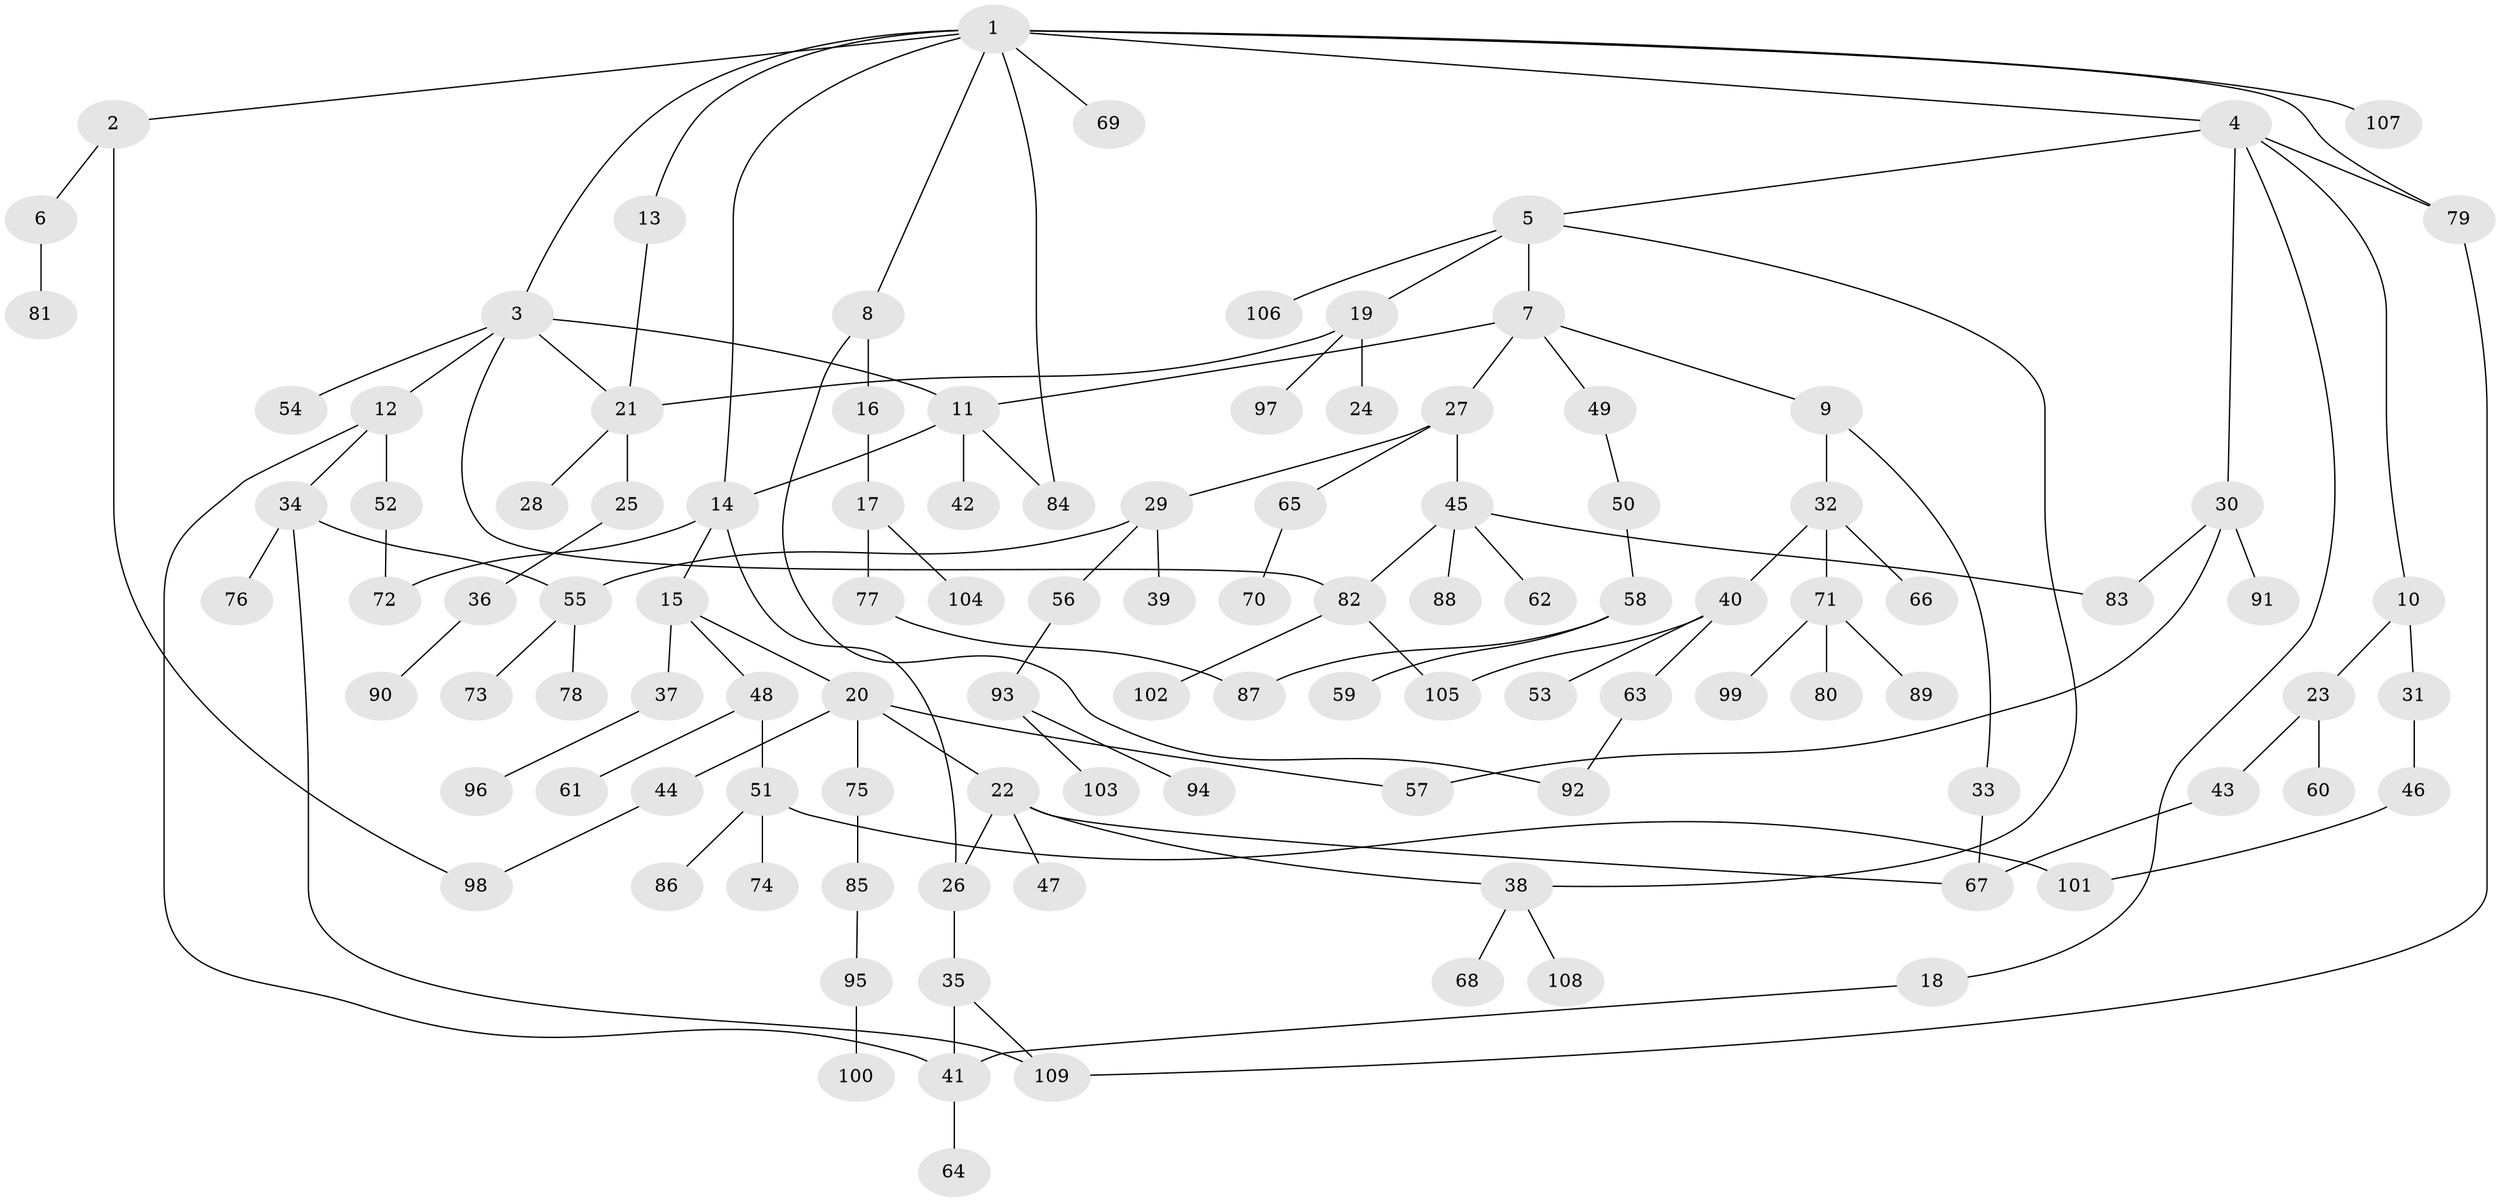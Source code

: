 // Generated by graph-tools (version 1.1) at 2025/10/02/27/25 16:10:54]
// undirected, 109 vertices, 132 edges
graph export_dot {
graph [start="1"]
  node [color=gray90,style=filled];
  1;
  2;
  3;
  4;
  5;
  6;
  7;
  8;
  9;
  10;
  11;
  12;
  13;
  14;
  15;
  16;
  17;
  18;
  19;
  20;
  21;
  22;
  23;
  24;
  25;
  26;
  27;
  28;
  29;
  30;
  31;
  32;
  33;
  34;
  35;
  36;
  37;
  38;
  39;
  40;
  41;
  42;
  43;
  44;
  45;
  46;
  47;
  48;
  49;
  50;
  51;
  52;
  53;
  54;
  55;
  56;
  57;
  58;
  59;
  60;
  61;
  62;
  63;
  64;
  65;
  66;
  67;
  68;
  69;
  70;
  71;
  72;
  73;
  74;
  75;
  76;
  77;
  78;
  79;
  80;
  81;
  82;
  83;
  84;
  85;
  86;
  87;
  88;
  89;
  90;
  91;
  92;
  93;
  94;
  95;
  96;
  97;
  98;
  99;
  100;
  101;
  102;
  103;
  104;
  105;
  106;
  107;
  108;
  109;
  1 -- 2;
  1 -- 3;
  1 -- 4;
  1 -- 8;
  1 -- 13;
  1 -- 69;
  1 -- 84;
  1 -- 107;
  1 -- 79;
  1 -- 14;
  2 -- 6;
  2 -- 98;
  3 -- 12;
  3 -- 54;
  3 -- 82;
  3 -- 11;
  3 -- 21;
  4 -- 5;
  4 -- 10;
  4 -- 18;
  4 -- 30;
  4 -- 79;
  5 -- 7;
  5 -- 19;
  5 -- 106;
  5 -- 38;
  6 -- 81;
  7 -- 9;
  7 -- 11;
  7 -- 27;
  7 -- 49;
  8 -- 16;
  8 -- 92;
  9 -- 32;
  9 -- 33;
  10 -- 23;
  10 -- 31;
  11 -- 14;
  11 -- 42;
  11 -- 84;
  12 -- 34;
  12 -- 52;
  12 -- 41;
  13 -- 21;
  14 -- 15;
  14 -- 72;
  14 -- 26;
  15 -- 20;
  15 -- 37;
  15 -- 48;
  16 -- 17;
  17 -- 77;
  17 -- 104;
  18 -- 41;
  19 -- 21;
  19 -- 24;
  19 -- 97;
  20 -- 22;
  20 -- 44;
  20 -- 75;
  20 -- 57;
  21 -- 25;
  21 -- 28;
  22 -- 26;
  22 -- 38;
  22 -- 47;
  22 -- 67;
  23 -- 43;
  23 -- 60;
  25 -- 36;
  26 -- 35;
  27 -- 29;
  27 -- 45;
  27 -- 65;
  29 -- 39;
  29 -- 55;
  29 -- 56;
  30 -- 57;
  30 -- 91;
  30 -- 83;
  31 -- 46;
  32 -- 40;
  32 -- 66;
  32 -- 71;
  33 -- 67;
  34 -- 76;
  34 -- 109;
  34 -- 55;
  35 -- 41;
  35 -- 109;
  36 -- 90;
  37 -- 96;
  38 -- 68;
  38 -- 108;
  40 -- 53;
  40 -- 63;
  40 -- 105;
  41 -- 64;
  43 -- 67;
  44 -- 98;
  45 -- 62;
  45 -- 83;
  45 -- 88;
  45 -- 82;
  46 -- 101;
  48 -- 51;
  48 -- 61;
  49 -- 50;
  50 -- 58;
  51 -- 74;
  51 -- 86;
  51 -- 101;
  52 -- 72;
  55 -- 73;
  55 -- 78;
  56 -- 93;
  58 -- 59;
  58 -- 87;
  63 -- 92;
  65 -- 70;
  71 -- 80;
  71 -- 89;
  71 -- 99;
  75 -- 85;
  77 -- 87;
  79 -- 109;
  82 -- 102;
  82 -- 105;
  85 -- 95;
  93 -- 94;
  93 -- 103;
  95 -- 100;
}
